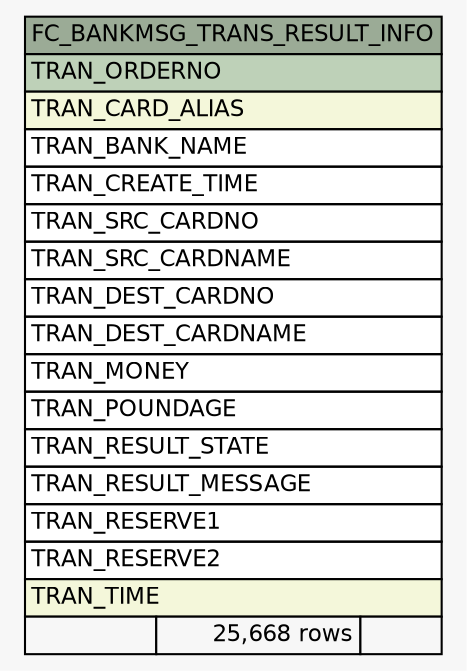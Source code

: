// dot 2.26.0 on Linux 2.6.32-504.8.1.el6.x86_64
// SchemaSpy rev 590
digraph "FC_BANKMSG_TRANS_RESULT_INFO" {
  graph [
    rankdir="RL"
    bgcolor="#f7f7f7"
    nodesep="0.18"
    ranksep="0.46"
    fontname="Helvetica"
    fontsize="11"
  ];
  node [
    fontname="Helvetica"
    fontsize="11"
    shape="plaintext"
  ];
  edge [
    arrowsize="0.8"
  ];
  "FC_BANKMSG_TRANS_RESULT_INFO" [
    label=<
    <TABLE BORDER="0" CELLBORDER="1" CELLSPACING="0" BGCOLOR="#ffffff">
      <TR><TD COLSPAN="3" BGCOLOR="#9bab96" ALIGN="CENTER">FC_BANKMSG_TRANS_RESULT_INFO</TD></TR>
      <TR><TD PORT="TRAN_ORDERNO" COLSPAN="3" BGCOLOR="#bed1b8" ALIGN="LEFT">TRAN_ORDERNO</TD></TR>
      <TR><TD PORT="TRAN_CARD_ALIAS" COLSPAN="3" BGCOLOR="#f4f7da" ALIGN="LEFT">TRAN_CARD_ALIAS</TD></TR>
      <TR><TD PORT="TRAN_BANK_NAME" COLSPAN="3" ALIGN="LEFT">TRAN_BANK_NAME</TD></TR>
      <TR><TD PORT="TRAN_CREATE_TIME" COLSPAN="3" ALIGN="LEFT">TRAN_CREATE_TIME</TD></TR>
      <TR><TD PORT="TRAN_SRC_CARDNO" COLSPAN="3" ALIGN="LEFT">TRAN_SRC_CARDNO</TD></TR>
      <TR><TD PORT="TRAN_SRC_CARDNAME" COLSPAN="3" ALIGN="LEFT">TRAN_SRC_CARDNAME</TD></TR>
      <TR><TD PORT="TRAN_DEST_CARDNO" COLSPAN="3" ALIGN="LEFT">TRAN_DEST_CARDNO</TD></TR>
      <TR><TD PORT="TRAN_DEST_CARDNAME" COLSPAN="3" ALIGN="LEFT">TRAN_DEST_CARDNAME</TD></TR>
      <TR><TD PORT="TRAN_MONEY" COLSPAN="3" ALIGN="LEFT">TRAN_MONEY</TD></TR>
      <TR><TD PORT="TRAN_POUNDAGE" COLSPAN="3" ALIGN="LEFT">TRAN_POUNDAGE</TD></TR>
      <TR><TD PORT="TRAN_RESULT_STATE" COLSPAN="3" ALIGN="LEFT">TRAN_RESULT_STATE</TD></TR>
      <TR><TD PORT="TRAN_RESULT_MESSAGE" COLSPAN="3" ALIGN="LEFT">TRAN_RESULT_MESSAGE</TD></TR>
      <TR><TD PORT="TRAN_RESERVE1" COLSPAN="3" ALIGN="LEFT">TRAN_RESERVE1</TD></TR>
      <TR><TD PORT="TRAN_RESERVE2" COLSPAN="3" ALIGN="LEFT">TRAN_RESERVE2</TD></TR>
      <TR><TD PORT="TRAN_TIME" COLSPAN="3" BGCOLOR="#f4f7da" ALIGN="LEFT">TRAN_TIME</TD></TR>
      <TR><TD ALIGN="LEFT" BGCOLOR="#f7f7f7">  </TD><TD ALIGN="RIGHT" BGCOLOR="#f7f7f7">25,668 rows</TD><TD ALIGN="RIGHT" BGCOLOR="#f7f7f7">  </TD></TR>
    </TABLE>>
    URL="tables/FC_BANKMSG_TRANS_RESULT_INFO.html"
    tooltip="FC_BANKMSG_TRANS_RESULT_INFO"
  ];
}
